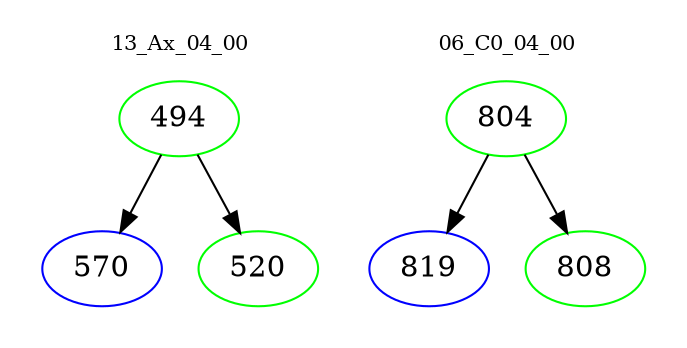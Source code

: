 digraph{
subgraph cluster_0 {
color = white
label = "13_Ax_04_00";
fontsize=10;
T0_494 [label="494", color="green"]
T0_494 -> T0_570 [color="black"]
T0_570 [label="570", color="blue"]
T0_494 -> T0_520 [color="black"]
T0_520 [label="520", color="green"]
}
subgraph cluster_1 {
color = white
label = "06_C0_04_00";
fontsize=10;
T1_804 [label="804", color="green"]
T1_804 -> T1_819 [color="black"]
T1_819 [label="819", color="blue"]
T1_804 -> T1_808 [color="black"]
T1_808 [label="808", color="green"]
}
}
